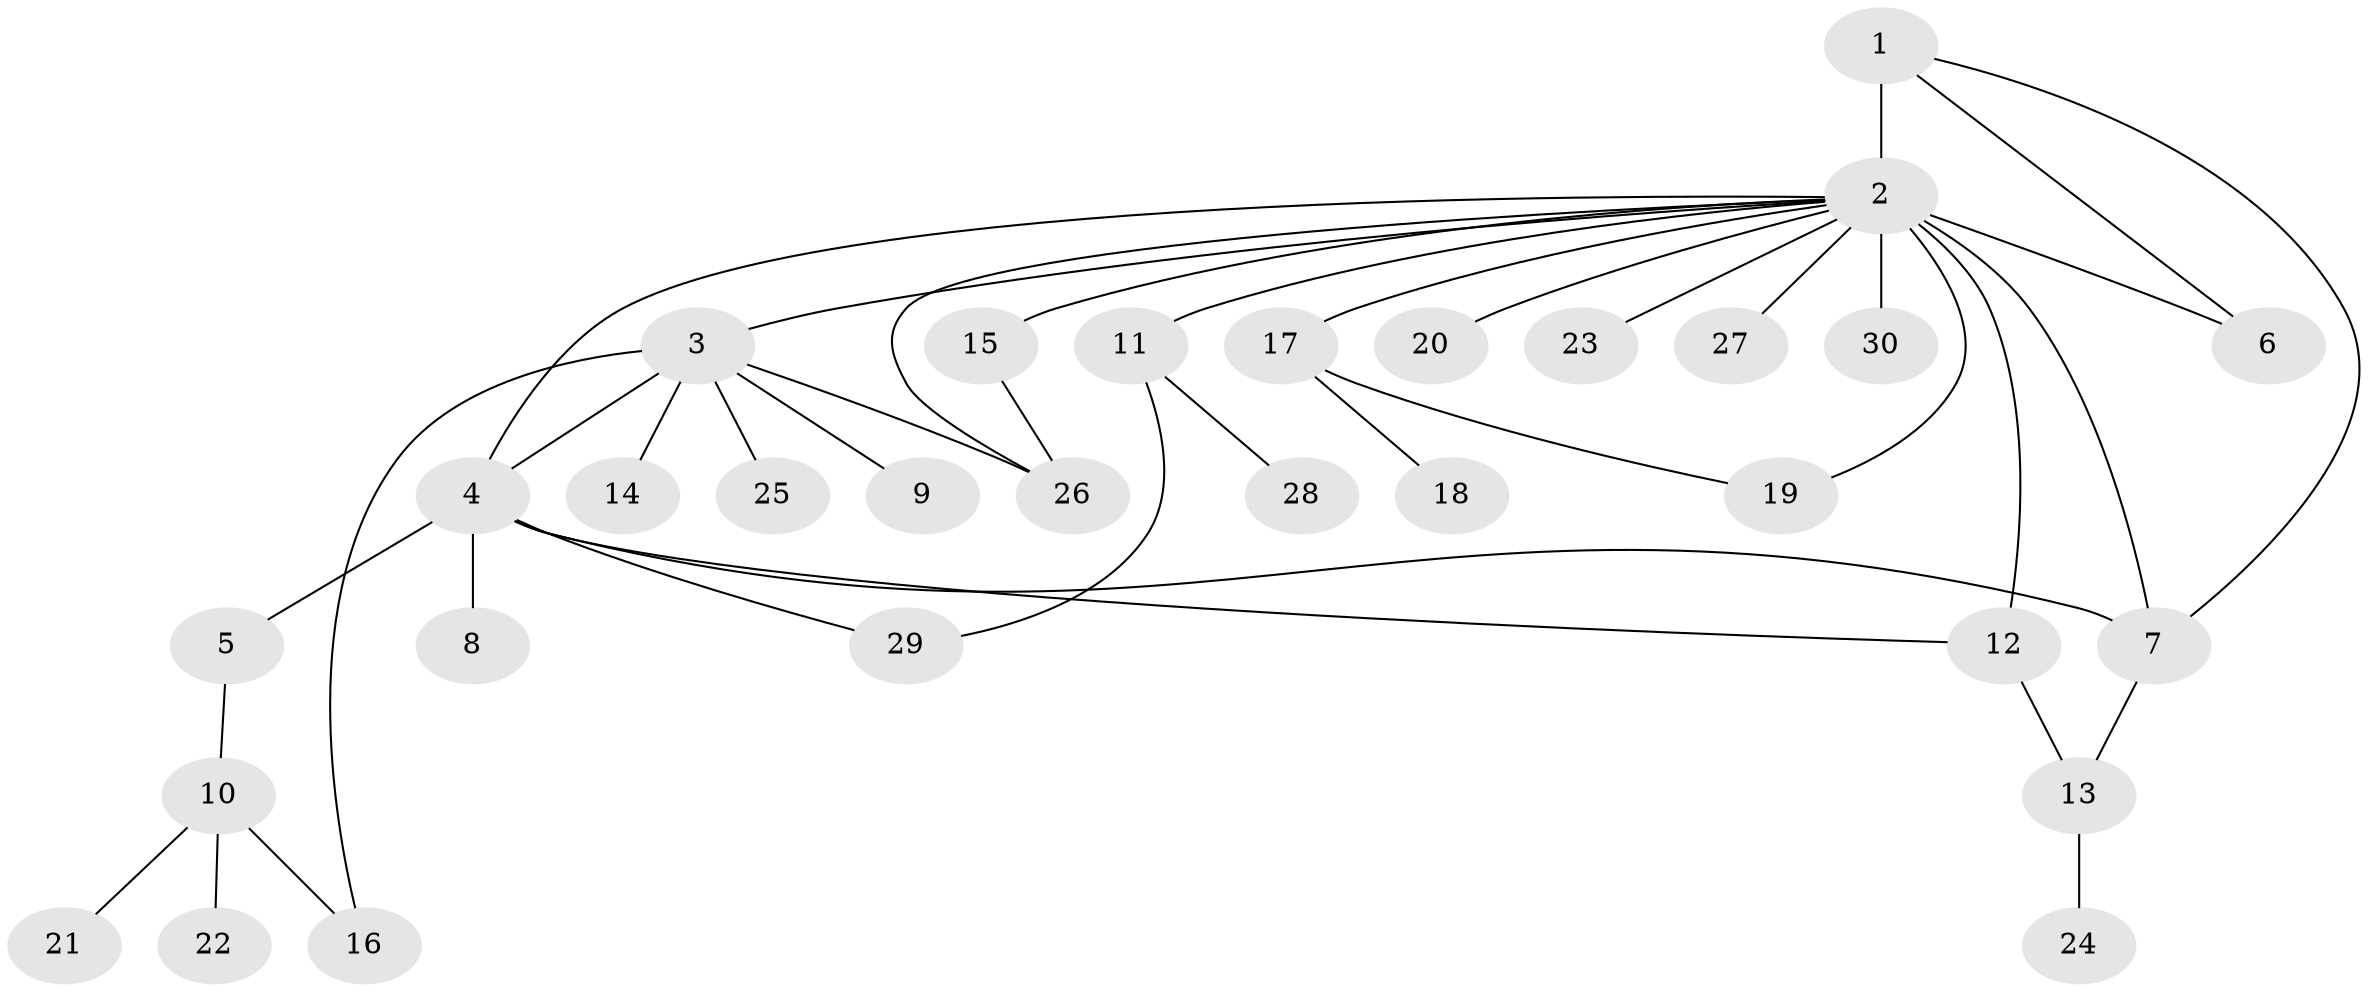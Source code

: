 // original degree distribution, {21: 0.016666666666666666, 3: 0.16666666666666666, 1: 0.45, 5: 0.03333333333333333, 8: 0.016666666666666666, 10: 0.016666666666666666, 2: 0.21666666666666667, 7: 0.03333333333333333, 4: 0.03333333333333333, 6: 0.016666666666666666}
// Generated by graph-tools (version 1.1) at 2025/35/03/09/25 02:35:51]
// undirected, 30 vertices, 40 edges
graph export_dot {
graph [start="1"]
  node [color=gray90,style=filled];
  1;
  2;
  3;
  4;
  5;
  6;
  7;
  8;
  9;
  10;
  11;
  12;
  13;
  14;
  15;
  16;
  17;
  18;
  19;
  20;
  21;
  22;
  23;
  24;
  25;
  26;
  27;
  28;
  29;
  30;
  1 -- 2 [weight=17.0];
  1 -- 6 [weight=1.0];
  1 -- 7 [weight=1.0];
  2 -- 3 [weight=1.0];
  2 -- 4 [weight=2.0];
  2 -- 6 [weight=4.0];
  2 -- 7 [weight=3.0];
  2 -- 11 [weight=2.0];
  2 -- 12 [weight=1.0];
  2 -- 15 [weight=1.0];
  2 -- 17 [weight=1.0];
  2 -- 19 [weight=1.0];
  2 -- 20 [weight=1.0];
  2 -- 23 [weight=1.0];
  2 -- 26 [weight=1.0];
  2 -- 27 [weight=1.0];
  2 -- 30 [weight=1.0];
  3 -- 4 [weight=2.0];
  3 -- 9 [weight=1.0];
  3 -- 14 [weight=1.0];
  3 -- 16 [weight=1.0];
  3 -- 25 [weight=1.0];
  3 -- 26 [weight=1.0];
  4 -- 5 [weight=1.0];
  4 -- 7 [weight=1.0];
  4 -- 8 [weight=1.0];
  4 -- 12 [weight=1.0];
  4 -- 29 [weight=1.0];
  5 -- 10 [weight=1.0];
  7 -- 13 [weight=1.0];
  10 -- 16 [weight=1.0];
  10 -- 21 [weight=1.0];
  10 -- 22 [weight=1.0];
  11 -- 28 [weight=1.0];
  11 -- 29 [weight=1.0];
  12 -- 13 [weight=1.0];
  13 -- 24 [weight=1.0];
  15 -- 26 [weight=1.0];
  17 -- 18 [weight=1.0];
  17 -- 19 [weight=1.0];
}
